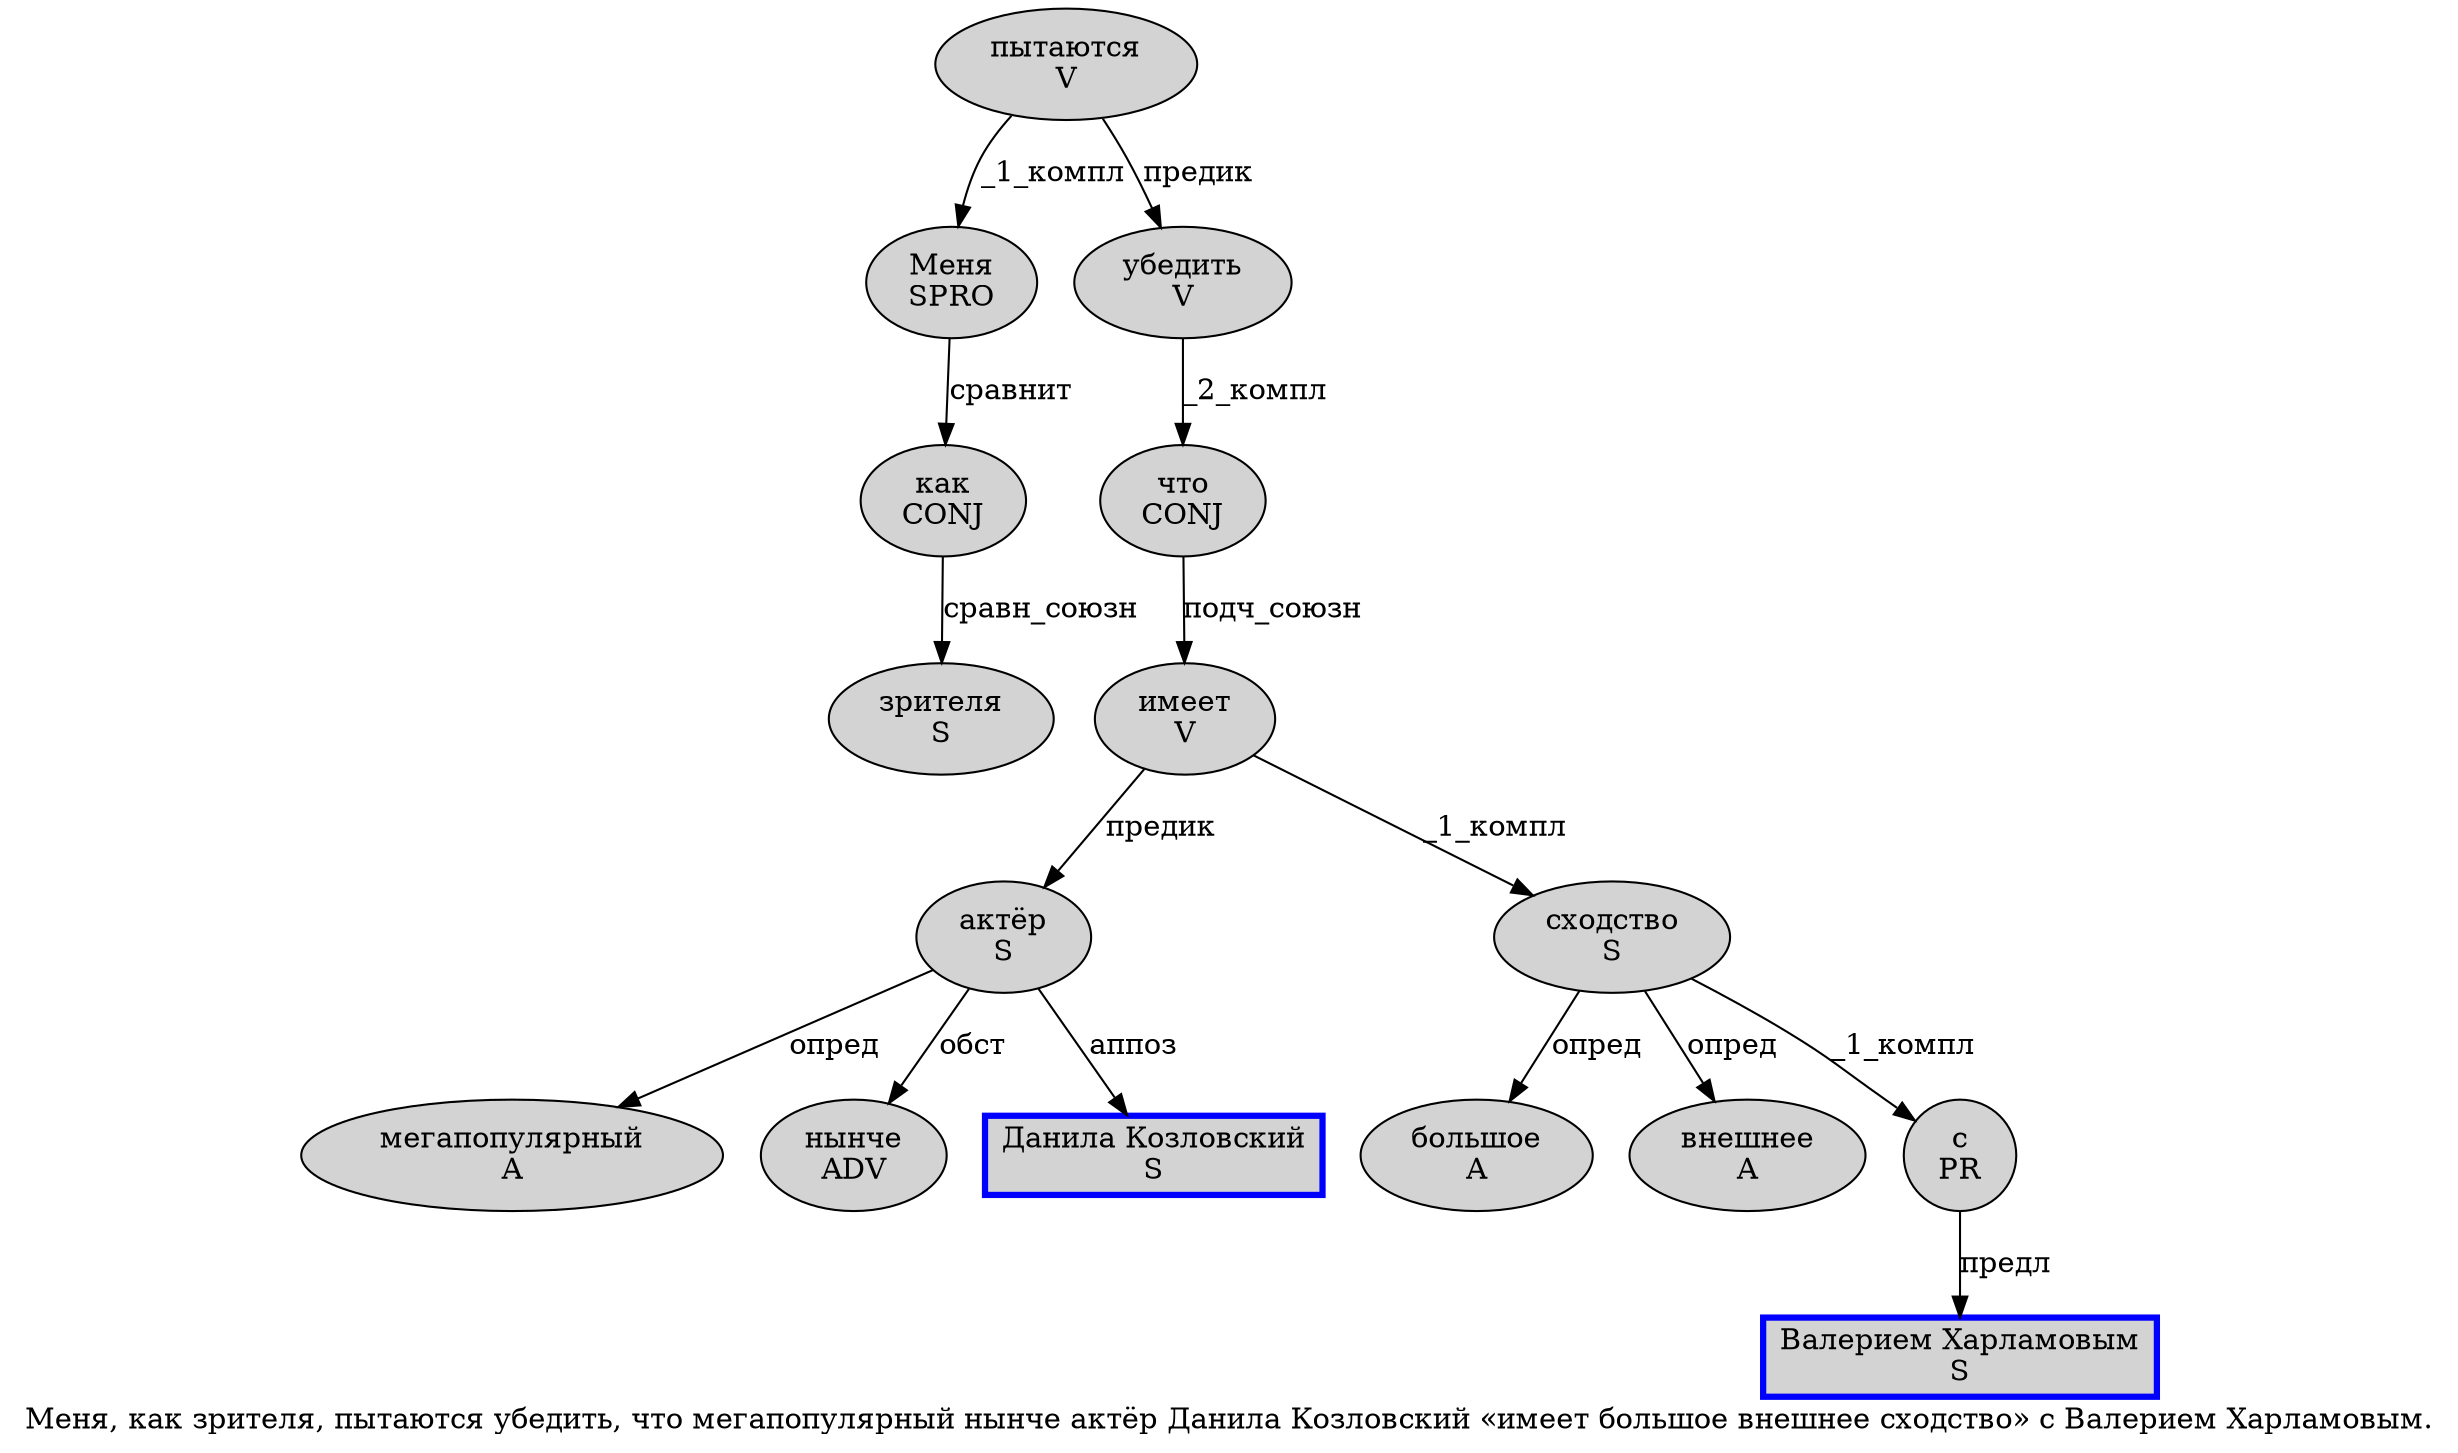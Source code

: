 digraph SENTENCE_3360 {
	graph [label="Меня, как зрителя, пытаются убедить, что мегапопулярный нынче актёр Данила Козловский «имеет большое внешнее сходство» с Валерием Харламовым."]
	node [style=filled]
		0 [label="Меня
SPRO" color="" fillcolor=lightgray penwidth=1 shape=ellipse]
		2 [label="как
CONJ" color="" fillcolor=lightgray penwidth=1 shape=ellipse]
		3 [label="зрителя
S" color="" fillcolor=lightgray penwidth=1 shape=ellipse]
		5 [label="пытаются
V" color="" fillcolor=lightgray penwidth=1 shape=ellipse]
		6 [label="убедить
V" color="" fillcolor=lightgray penwidth=1 shape=ellipse]
		8 [label="что
CONJ" color="" fillcolor=lightgray penwidth=1 shape=ellipse]
		9 [label="мегапопулярный
A" color="" fillcolor=lightgray penwidth=1 shape=ellipse]
		10 [label="нынче
ADV" color="" fillcolor=lightgray penwidth=1 shape=ellipse]
		11 [label="актёр
S" color="" fillcolor=lightgray penwidth=1 shape=ellipse]
		12 [label="Данила Козловский
S" color=blue fillcolor=lightgray penwidth=3 shape=box]
		14 [label="имеет
V" color="" fillcolor=lightgray penwidth=1 shape=ellipse]
		15 [label="большое
A" color="" fillcolor=lightgray penwidth=1 shape=ellipse]
		16 [label="внешнее
A" color="" fillcolor=lightgray penwidth=1 shape=ellipse]
		17 [label="сходство
S" color="" fillcolor=lightgray penwidth=1 shape=ellipse]
		19 [label="с
PR" color="" fillcolor=lightgray penwidth=1 shape=ellipse]
		20 [label="Валерием Харламовым
S" color=blue fillcolor=lightgray penwidth=3 shape=box]
			2 -> 3 [label="сравн_союзн"]
			11 -> 9 [label="опред"]
			11 -> 10 [label="обст"]
			11 -> 12 [label="аппоз"]
			17 -> 15 [label="опред"]
			17 -> 16 [label="опред"]
			17 -> 19 [label="_1_компл"]
			14 -> 11 [label="предик"]
			14 -> 17 [label="_1_компл"]
			19 -> 20 [label="предл"]
			0 -> 2 [label="сравнит"]
			8 -> 14 [label="подч_союзн"]
			5 -> 0 [label="_1_компл"]
			5 -> 6 [label="предик"]
			6 -> 8 [label="_2_компл"]
}